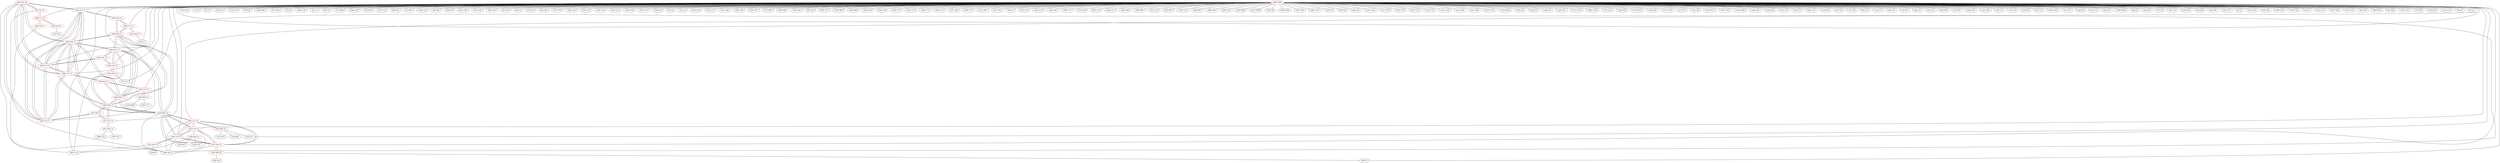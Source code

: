 graph {
	429 [label="(429) R35_T2" color=red]
	444 [label="(444) T15_T1"]
	445 [label="(445) T16_T1"]
	443 [label="(443) T14_T1"]
	446 [label="(446) T17_T1"]
	459 [label="(459) R35_T1"]
	461 [label="(461) R1_P1"]
	428 [label="(428) T22_T1"]
	430 [label="(430) R36_T2" color=red]
	363 [label="(363) U16"]
	233 [label="(233) R57"]
	234 [label="(234) C41"]
	435 [label="(435) T18_T2"]
	431 [label="(431) R37_T2" color=red]
	363 [label="(363) U16"]
	28 [label="(28) R9"]
	436 [label="(436) T19_T2"]
	432 [label="(432) R38_T2" color=red]
	66 [label="(66) C26"]
	96 [label="(96) U6"]
	437 [label="(437) T20_T2"]
	433 [label="(433) R39_T2" color=red]
	127 [label="(127) R75"]
	126 [label="(126) R67"]
	120 [label="(120) IC1"]
	438 [label="(438) T21_T2"]
	434 [label="(434) R40_T2" color=red]
	436 [label="(436) T19_T2"]
	437 [label="(437) T20_T2"]
	438 [label="(438) T21_T2"]
	428 [label="(428) T22_T1"]
	435 [label="(435) T18_T2"]
	450 [label="(450) R29_T1"]
	449 [label="(449) R28_T1"]
	454 [label="(454) R30_T1"]
	448 [label="(448) R27_T1"]
	459 [label="(459) R35_T1"]
	435 [label="(435) T18_T2" color=red]
	436 [label="(436) T19_T2"]
	437 [label="(437) T20_T2"]
	438 [label="(438) T21_T2"]
	428 [label="(428) T22_T1"]
	434 [label="(434) R40_T2"]
	430 [label="(430) R36_T2"]
	436 [label="(436) T19_T2" color=red]
	437 [label="(437) T20_T2"]
	438 [label="(438) T21_T2"]
	428 [label="(428) T22_T1"]
	435 [label="(435) T18_T2"]
	434 [label="(434) R40_T2"]
	431 [label="(431) R37_T2"]
	437 [label="(437) T20_T2" color=red]
	436 [label="(436) T19_T2"]
	438 [label="(438) T21_T2"]
	428 [label="(428) T22_T1"]
	435 [label="(435) T18_T2"]
	434 [label="(434) R40_T2"]
	432 [label="(432) R38_T2"]
	438 [label="(438) T21_T2" color=red]
	436 [label="(436) T19_T2"]
	437 [label="(437) T20_T2"]
	428 [label="(428) T22_T1"]
	435 [label="(435) T18_T2"]
	434 [label="(434) R40_T2"]
	433 [label="(433) R39_T2"]
	439 [label="(439) T10_T1" color=red]
	447 [label="(447) R23_T1"]
	448 [label="(448) R27_T1"]
	455 [label="(455) R31_T1"]
	440 [label="(440) T11_T1" color=red]
	452 [label="(452) R24_T1"]
	456 [label="(456) R32_T1"]
	449 [label="(449) R28_T1"]
	441 [label="(441) T12_T1" color=red]
	457 [label="(457) R33_T1"]
	450 [label="(450) R29_T1"]
	451 [label="(451) R25_T1"]
	442 [label="(442) T13_T1" color=red]
	454 [label="(454) R30_T1"]
	458 [label="(458) R34_T1"]
	453 [label="(453) R26_T1"]
	443 [label="(443) T14_T1" color=red]
	444 [label="(444) T15_T1"]
	445 [label="(445) T16_T1"]
	446 [label="(446) T17_T1"]
	429 [label="(429) R35_T2"]
	459 [label="(459) R35_T1"]
	455 [label="(455) R31_T1"]
	444 [label="(444) T15_T1" color=red]
	445 [label="(445) T16_T1"]
	443 [label="(443) T14_T1"]
	446 [label="(446) T17_T1"]
	429 [label="(429) R35_T2"]
	459 [label="(459) R35_T1"]
	456 [label="(456) R32_T1"]
	445 [label="(445) T16_T1" color=red]
	444 [label="(444) T15_T1"]
	443 [label="(443) T14_T1"]
	446 [label="(446) T17_T1"]
	429 [label="(429) R35_T2"]
	459 [label="(459) R35_T1"]
	457 [label="(457) R33_T1"]
	446 [label="(446) T17_T1" color=red]
	444 [label="(444) T15_T1"]
	445 [label="(445) T16_T1"]
	443 [label="(443) T14_T1"]
	429 [label="(429) R35_T2"]
	459 [label="(459) R35_T1"]
	458 [label="(458) R34_T1"]
	447 [label="(447) R23_T1" color=red]
	57 [label="(57) U5"]
	363 [label="(363) U16"]
	439 [label="(439) T10_T1"]
	448 [label="(448) R27_T1" color=red]
	434 [label="(434) R40_T2"]
	450 [label="(450) R29_T1"]
	449 [label="(449) R28_T1"]
	454 [label="(454) R30_T1"]
	459 [label="(459) R35_T1"]
	439 [label="(439) T10_T1"]
	455 [label="(455) R31_T1"]
	449 [label="(449) R28_T1" color=red]
	434 [label="(434) R40_T2"]
	450 [label="(450) R29_T1"]
	454 [label="(454) R30_T1"]
	448 [label="(448) R27_T1"]
	459 [label="(459) R35_T1"]
	456 [label="(456) R32_T1"]
	440 [label="(440) T11_T1"]
	450 [label="(450) R29_T1" color=red]
	434 [label="(434) R40_T2"]
	449 [label="(449) R28_T1"]
	454 [label="(454) R30_T1"]
	448 [label="(448) R27_T1"]
	459 [label="(459) R35_T1"]
	457 [label="(457) R33_T1"]
	441 [label="(441) T12_T1"]
	451 [label="(451) R25_T1" color=red]
	288 [label="(288) U18"]
	310 [label="(310) U21"]
	441 [label="(441) T12_T1"]
	452 [label="(452) R24_T1" color=red]
	52 [label="(52) U1"]
	440 [label="(440) T11_T1"]
	453 [label="(453) R26_T1" color=red]
	235 [label="(235) R60"]
	230 [label="(230) U11"]
	442 [label="(442) T13_T1"]
	454 [label="(454) R30_T1" color=red]
	434 [label="(434) R40_T2"]
	450 [label="(450) R29_T1"]
	449 [label="(449) R28_T1"]
	448 [label="(448) R27_T1"]
	459 [label="(459) R35_T1"]
	458 [label="(458) R34_T1"]
	442 [label="(442) T13_T1"]
	455 [label="(455) R31_T1" color=red]
	448 [label="(448) R27_T1"]
	439 [label="(439) T10_T1"]
	443 [label="(443) T14_T1"]
	456 [label="(456) R32_T1" color=red]
	444 [label="(444) T15_T1"]
	440 [label="(440) T11_T1"]
	449 [label="(449) R28_T1"]
	457 [label="(457) R33_T1" color=red]
	445 [label="(445) T16_T1"]
	441 [label="(441) T12_T1"]
	450 [label="(450) R29_T1"]
	458 [label="(458) R34_T1" color=red]
	446 [label="(446) T17_T1"]
	454 [label="(454) R30_T1"]
	442 [label="(442) T13_T1"]
	459 [label="(459) R35_T1" color=red]
	444 [label="(444) T15_T1"]
	445 [label="(445) T16_T1"]
	443 [label="(443) T14_T1"]
	446 [label="(446) T17_T1"]
	429 [label="(429) R35_T2"]
	434 [label="(434) R40_T2"]
	450 [label="(450) R29_T1"]
	449 [label="(449) R28_T1"]
	454 [label="(454) R30_T1"]
	448 [label="(448) R27_T1"]
	460 [label="(460) U1_P1" color=red]
	463 [label="(463) R3_P1"]
	462 [label="(462) R2_P1"]
	461 [label="(461) R1_P1"]
	461 [label="(461) R1_P1" color=red]
	428 [label="(428) T22_T1"]
	429 [label="(429) R35_T2"]
	460 [label="(460) U1_P1"]
	462 [label="(462) R2_P1" color=red]
	363 [label="(363) U16"]
	460 [label="(460) U1_P1"]
	463 [label="(463) R3_P1" color=red]
	33 [label="(33) R14"]
	460 [label="(460) U1_P1"]
	464 [label="(464) GND" color=red]
	120 [label="(120) IC1"]
	374 [label="(374) P14"]
	7 [label="(7) C8"]
	6 [label="(6) C7"]
	132 [label="(132) IC2"]
	363 [label="(363) U16"]
	52 [label="(52) U1"]
	110 [label="(110) C33"]
	109 [label="(109) J6"]
	366 [label="(366) SW1"]
	111 [label="(111) FB1"]
	53 [label="(53) J5"]
	365 [label="(365) U26"]
	41 [label="(41) C1"]
	40 [label="(40) C5"]
	113 [label="(113) R48"]
	364 [label="(364) U25"]
	55 [label="(55) R25"]
	107 [label="(107) C31"]
	48 [label="(48) R31"]
	47 [label="(47) R81"]
	108 [label="(108) C32"]
	46 [label="(46) R91"]
	362 [label="(362) P4"]
	361 [label="(361) C85"]
	341 [label="(341) C49"]
	348 [label="(348) C56"]
	43 [label="(43) C63"]
	44 [label="(44) C9"]
	375 [label="(375) P1"]
	56 [label="(56) C64"]
	347 [label="(347) C55"]
	346 [label="(346) C54"]
	345 [label="(345) C53"]
	344 [label="(344) C52"]
	343 [label="(343) C51"]
	342 [label="(342) C50"]
	105 [label="(105) U10"]
	106 [label="(106) U9"]
	34 [label="(34) C4"]
	35 [label="(35) U2"]
	353 [label="(353) C69"]
	352 [label="(352) C47"]
	351 [label="(351) C48"]
	350 [label="(350) C58"]
	349 [label="(349) C57"]
	357 [label="(357) R93"]
	356 [label="(356) R94"]
	355 [label="(355) C82"]
	427 [label="(427) X1"]
	396 [label="(396) U17"]
	395 [label="(395) R88"]
	394 [label="(394) R89"]
	419 [label="(419) C98"]
	420 [label="(420) C99"]
	418 [label="(418) C79"]
	405 [label="(405) C74"]
	404 [label="(404) C73"]
	403 [label="(403) C72"]
	397 [label="(397) C80"]
	406 [label="(406) C75"]
	413 [label="(413) FB7"]
	417 [label="(417) C81"]
	416 [label="(416) J7"]
	415 [label="(415) C78"]
	401 [label="(401) C70"]
	400 [label="(400) C67"]
	399 [label="(399) C77"]
	414 [label="(414) C68"]
	407 [label="(407) C76"]
	402 [label="(402) C71"]
	382 [label="(382) C90"]
	390 [label="(390) R85"]
	381 [label="(381) U19"]
	391 [label="(391) R87"]
	393 [label="(393) U14"]
	408 [label="(408) R97"]
	388 [label="(388) C61"]
	387 [label="(387) C62"]
	392 [label="(392) R86"]
	201 [label="(201) R108"]
	203 [label="(203) Q3"]
	208 [label="(208) R158"]
	207 [label="(207) C83"]
	206 [label="(206) C101"]
	205 [label="(205) Q5"]
	204 [label="(204) Q4"]
	202 [label="(202) Q2"]
	218 [label="(218) C104"]
	217 [label="(217) U23"]
	216 [label="(216) U28"]
	215 [label="(215) U27"]
	214 [label="(214) U29"]
	213 [label="(213) C103"]
	212 [label="(212) C94"]
	211 [label="(211) C89"]
	210 [label="(210) C102"]
	219 [label="(219) R165"]
	196 [label="(196) J10"]
	199 [label="(199) J14"]
	194 [label="(194) J13"]
	169 [label="(169) Q11"]
	171 [label="(171) R115"]
	200 [label="(200) C100"]
	175 [label="(175) Q12"]
	185 [label="(185) D36"]
	174 [label="(174) R112"]
	184 [label="(184) D33"]
	177 [label="(177) R116"]
	172 [label="(172) Q7"]
	161 [label="(161) Q6"]
	163 [label="(163) R111"]
	367 [label="(367) U22"]
	164 [label="(164) R106"]
	180 [label="(180) D21"]
	182 [label="(182) D22"]
	321 [label="(321) U4"]
	322 [label="(322) U3"]
	323 [label="(323) C16"]
	338 [label="(338) J18"]
	78 [label="(78) C28"]
	77 [label="(77) C29"]
	90 [label="(90) C21"]
	104 [label="(104) U7"]
	69 [label="(69) C23"]
	76 [label="(76) R47"]
	68 [label="(68) C27"]
	67 [label="(67) C25"]
	88 [label="(88) R36"]
	87 [label="(87) R37"]
	320 [label="(320) U24"]
	331 [label="(331) ZA1"]
	20 [label="(20) C13"]
	19 [label="(19) C12"]
	332 [label="(332) D4"]
	18 [label="(18) C11"]
	334 [label="(334) ZA14"]
	17 [label="(17) C10"]
	326 [label="(326) D3"]
	21 [label="(21) C14"]
	22 [label="(22) R17"]
	336 [label="(336) FB20"]
	80 [label="(80) J4"]
	24 [label="(24) R19"]
	79 [label="(79) U8"]
	25 [label="(25) C15"]
	339 [label="(339) D25"]
	93 [label="(93) R40"]
	94 [label="(94) R41"]
	327 [label="(327) C17"]
	9 [label="(9) C2"]
	318 [label="(318) C45"]
	58 [label="(58) C22"]
	328 [label="(328) C18"]
	319 [label="(319) U20"]
	10 [label="(10) C3"]
	312 [label="(312) U12"]
	317 [label="(317) R24"]
	57 [label="(57) U5"]
	315 [label="(315) C20"]
	83 [label="(83) C30"]
	98 [label="(98) FB14"]
	61 [label="(61) R38"]
	314 [label="(314) U13"]
	72 [label="(72) R39"]
	96 [label="(96) U6"]
	316 [label="(316) R23"]
	313 [label="(313) C19"]
	64 [label="(64) D7"]
	8 [label="(8) C6"]
	442 [label="(442) T13_T1"]
	435 [label="(435) T18_T2"]
	436 [label="(436) T19_T2"]
	441 [label="(441) T12_T1"]
	444 [label="(444) T15_T1"]
	443 [label="(443) T14_T1"]
	437 [label="(437) T20_T2"]
	438 [label="(438) T21_T2"]
	440 [label="(440) T11_T1"]
	439 [label="(439) T10_T1"]
	428 [label="(428) T22_T1"]
	445 [label="(445) T16_T1"]
	446 [label="(446) T17_T1"]
	460 [label="(460) U1_P1"]
	429 -- 444
	429 -- 445
	429 -- 443
	429 -- 446
	429 -- 459
	429 -- 461
	429 -- 428
	430 -- 363
	430 -- 233
	430 -- 234
	430 -- 435
	431 -- 363
	431 -- 28
	431 -- 436
	432 -- 66
	432 -- 96
	432 -- 437
	433 -- 127
	433 -- 126
	433 -- 120
	433 -- 438
	434 -- 436
	434 -- 437
	434 -- 438
	434 -- 428
	434 -- 435
	434 -- 450
	434 -- 449
	434 -- 454
	434 -- 448
	434 -- 459
	435 -- 436
	435 -- 437
	435 -- 438
	435 -- 428
	435 -- 434
	435 -- 430
	436 -- 437
	436 -- 438
	436 -- 428
	436 -- 435
	436 -- 434
	436 -- 431
	437 -- 436
	437 -- 438
	437 -- 428
	437 -- 435
	437 -- 434
	437 -- 432
	438 -- 436
	438 -- 437
	438 -- 428
	438 -- 435
	438 -- 434
	438 -- 433
	439 -- 447
	439 -- 448
	439 -- 455
	440 -- 452
	440 -- 456
	440 -- 449
	441 -- 457
	441 -- 450
	441 -- 451
	442 -- 454
	442 -- 458
	442 -- 453
	443 -- 444
	443 -- 445
	443 -- 446
	443 -- 429
	443 -- 459
	443 -- 455
	444 -- 445
	444 -- 443
	444 -- 446
	444 -- 429
	444 -- 459
	444 -- 456
	445 -- 444
	445 -- 443
	445 -- 446
	445 -- 429
	445 -- 459
	445 -- 457
	446 -- 444
	446 -- 445
	446 -- 443
	446 -- 429
	446 -- 459
	446 -- 458
	447 -- 57
	447 -- 363
	447 -- 439
	448 -- 434
	448 -- 450
	448 -- 449
	448 -- 454
	448 -- 459
	448 -- 439
	448 -- 455
	449 -- 434
	449 -- 450
	449 -- 454
	449 -- 448
	449 -- 459
	449 -- 456
	449 -- 440
	450 -- 434
	450 -- 449
	450 -- 454
	450 -- 448
	450 -- 459
	450 -- 457
	450 -- 441
	451 -- 288
	451 -- 310
	451 -- 441
	452 -- 52
	452 -- 440
	453 -- 235
	453 -- 230
	453 -- 442
	454 -- 434
	454 -- 450
	454 -- 449
	454 -- 448
	454 -- 459
	454 -- 458
	454 -- 442
	455 -- 448
	455 -- 439
	455 -- 443
	456 -- 444
	456 -- 440
	456 -- 449
	457 -- 445
	457 -- 441
	457 -- 450
	458 -- 446
	458 -- 454
	458 -- 442
	459 -- 444
	459 -- 445
	459 -- 443
	459 -- 446
	459 -- 429
	459 -- 434
	459 -- 450
	459 -- 449
	459 -- 454
	459 -- 448
	460 -- 463
	460 -- 462
	460 -- 461
	461 -- 428
	461 -- 429
	461 -- 460
	462 -- 363
	462 -- 460
	463 -- 33
	463 -- 460
	464 -- 120
	464 -- 374
	464 -- 7
	464 -- 6
	464 -- 132
	464 -- 363
	464 -- 52
	464 -- 110
	464 -- 109
	464 -- 366
	464 -- 111
	464 -- 53
	464 -- 365
	464 -- 41
	464 -- 40
	464 -- 113
	464 -- 364
	464 -- 55
	464 -- 107
	464 -- 48
	464 -- 47
	464 -- 108
	464 -- 46
	464 -- 362
	464 -- 361
	464 -- 341
	464 -- 348
	464 -- 43
	464 -- 44
	464 -- 375
	464 -- 56
	464 -- 347
	464 -- 346
	464 -- 345
	464 -- 344
	464 -- 343
	464 -- 342
	464 -- 105
	464 -- 106
	464 -- 34
	464 -- 35
	464 -- 353
	464 -- 352
	464 -- 351
	464 -- 350
	464 -- 349
	464 -- 357
	464 -- 356
	464 -- 355
	464 -- 427
	464 -- 396
	464 -- 395
	464 -- 394
	464 -- 419
	464 -- 420
	464 -- 418
	464 -- 405
	464 -- 404
	464 -- 403
	464 -- 397
	464 -- 406
	464 -- 413
	464 -- 417
	464 -- 416
	464 -- 415
	464 -- 401
	464 -- 400
	464 -- 399
	464 -- 414
	464 -- 407
	464 -- 402
	464 -- 382
	464 -- 390
	464 -- 381
	464 -- 391
	464 -- 393
	464 -- 408
	464 -- 388
	464 -- 387
	464 -- 392
	464 -- 201
	464 -- 203
	464 -- 208
	464 -- 207
	464 -- 206
	464 -- 205
	464 -- 204
	464 -- 202
	464 -- 218
	464 -- 217
	464 -- 216
	464 -- 215
	464 -- 214
	464 -- 213
	464 -- 212
	464 -- 211
	464 -- 210
	464 -- 219
	464 -- 196
	464 -- 199
	464 -- 194
	464 -- 169
	464 -- 171
	464 -- 200
	464 -- 175
	464 -- 185
	464 -- 174
	464 -- 184
	464 -- 177
	464 -- 172
	464 -- 161
	464 -- 163
	464 -- 367
	464 -- 164
	464 -- 180
	464 -- 182
	464 -- 321
	464 -- 322
	464 -- 323
	464 -- 338
	464 -- 78
	464 -- 77
	464 -- 90
	464 -- 104
	464 -- 69
	464 -- 76
	464 -- 68
	464 -- 67
	464 -- 88
	464 -- 87
	464 -- 320
	464 -- 331
	464 -- 20
	464 -- 19
	464 -- 332
	464 -- 18
	464 -- 334
	464 -- 17
	464 -- 326
	464 -- 21
	464 -- 22
	464 -- 336
	464 -- 80
	464 -- 24
	464 -- 79
	464 -- 25
	464 -- 339
	464 -- 93
	464 -- 94
	464 -- 327
	464 -- 9
	464 -- 318
	464 -- 58
	464 -- 328
	464 -- 319
	464 -- 10
	464 -- 312
	464 -- 317
	464 -- 57
	464 -- 315
	464 -- 83
	464 -- 98
	464 -- 61
	464 -- 314
	464 -- 72
	464 -- 96
	464 -- 316
	464 -- 313
	464 -- 64
	464 -- 8
	464 -- 442
	464 -- 435
	464 -- 436
	464 -- 441
	464 -- 444
	464 -- 443
	464 -- 437
	464 -- 438
	464 -- 440
	464 -- 439
	464 -- 428
	464 -- 445
	464 -- 446
	464 -- 460
}
